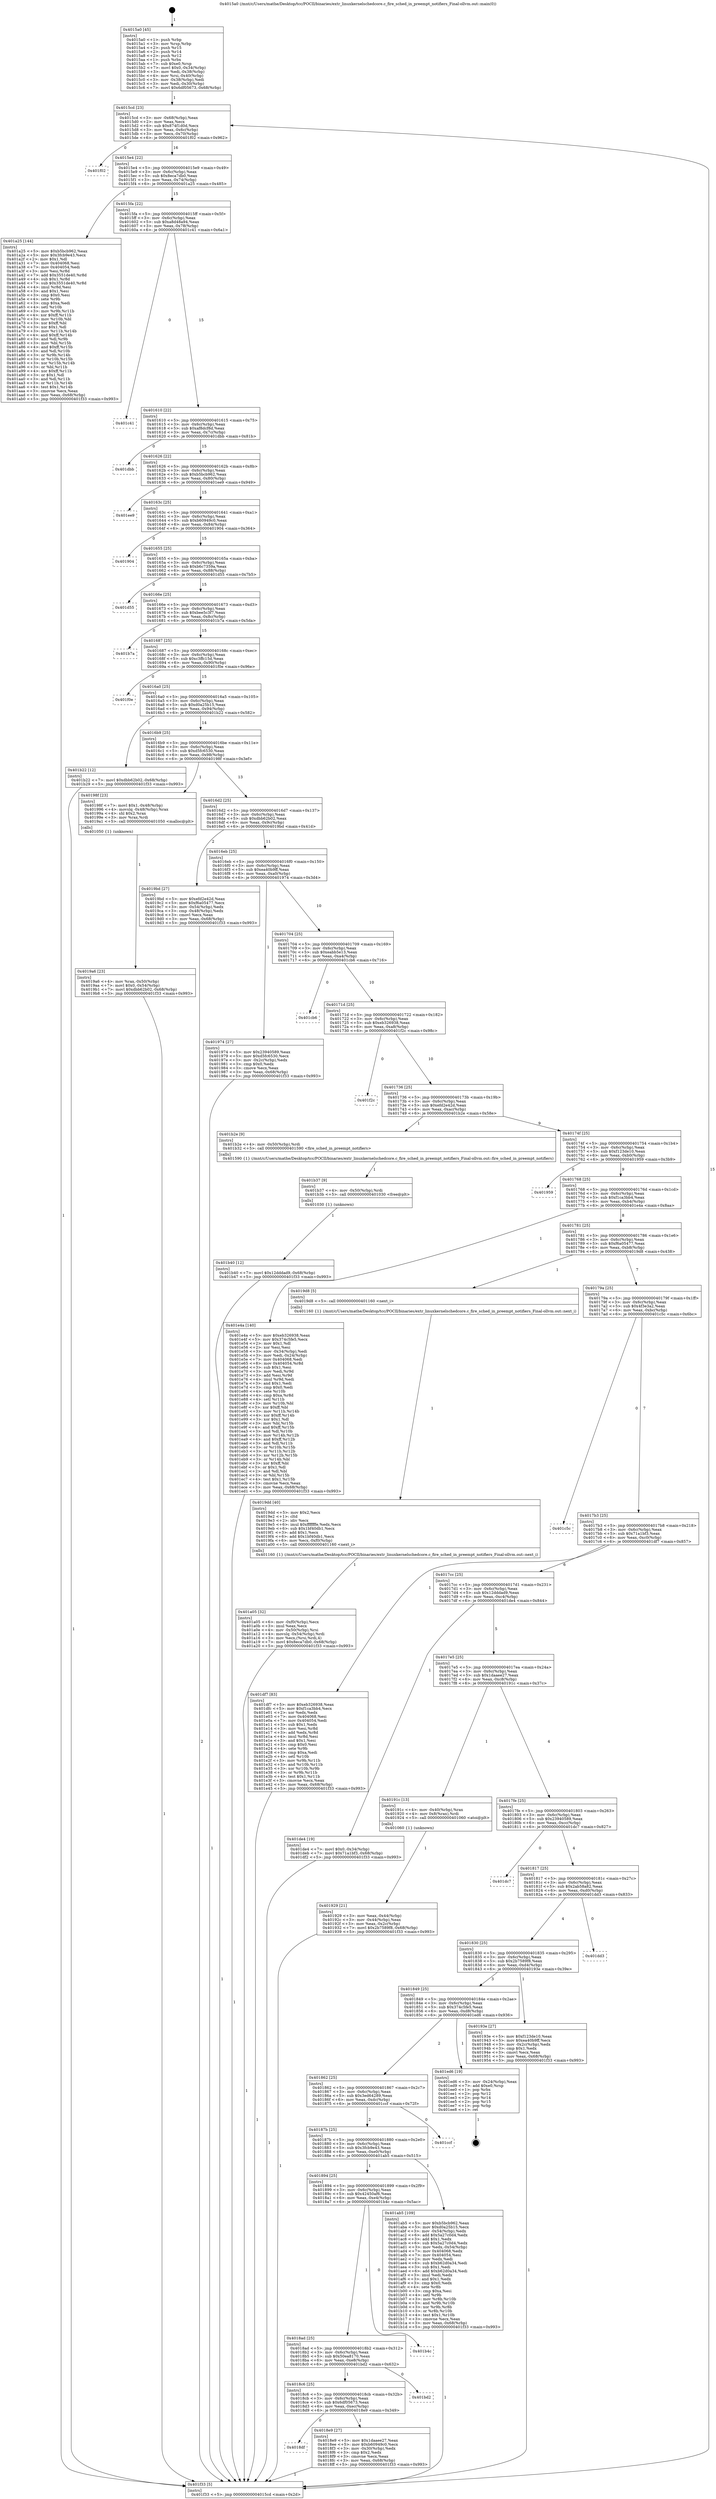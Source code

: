 digraph "0x4015a0" {
  label = "0x4015a0 (/mnt/c/Users/mathe/Desktop/tcc/POCII/binaries/extr_linuxkernelschedcore.c_fire_sched_in_preempt_notifiers_Final-ollvm.out::main(0))"
  labelloc = "t"
  node[shape=record]

  Entry [label="",width=0.3,height=0.3,shape=circle,fillcolor=black,style=filled]
  "0x4015cd" [label="{
     0x4015cd [23]\l
     | [instrs]\l
     &nbsp;&nbsp;0x4015cd \<+3\>: mov -0x68(%rbp),%eax\l
     &nbsp;&nbsp;0x4015d0 \<+2\>: mov %eax,%ecx\l
     &nbsp;&nbsp;0x4015d2 \<+6\>: sub $0x874f1d0d,%ecx\l
     &nbsp;&nbsp;0x4015d8 \<+3\>: mov %eax,-0x6c(%rbp)\l
     &nbsp;&nbsp;0x4015db \<+3\>: mov %ecx,-0x70(%rbp)\l
     &nbsp;&nbsp;0x4015de \<+6\>: je 0000000000401f02 \<main+0x962\>\l
  }"]
  "0x401f02" [label="{
     0x401f02\l
  }", style=dashed]
  "0x4015e4" [label="{
     0x4015e4 [22]\l
     | [instrs]\l
     &nbsp;&nbsp;0x4015e4 \<+5\>: jmp 00000000004015e9 \<main+0x49\>\l
     &nbsp;&nbsp;0x4015e9 \<+3\>: mov -0x6c(%rbp),%eax\l
     &nbsp;&nbsp;0x4015ec \<+5\>: sub $0x8eca7db0,%eax\l
     &nbsp;&nbsp;0x4015f1 \<+3\>: mov %eax,-0x74(%rbp)\l
     &nbsp;&nbsp;0x4015f4 \<+6\>: je 0000000000401a25 \<main+0x485\>\l
  }"]
  Exit [label="",width=0.3,height=0.3,shape=circle,fillcolor=black,style=filled,peripheries=2]
  "0x401a25" [label="{
     0x401a25 [144]\l
     | [instrs]\l
     &nbsp;&nbsp;0x401a25 \<+5\>: mov $0xb5bcb962,%eax\l
     &nbsp;&nbsp;0x401a2a \<+5\>: mov $0x3fcb9e43,%ecx\l
     &nbsp;&nbsp;0x401a2f \<+2\>: mov $0x1,%dl\l
     &nbsp;&nbsp;0x401a31 \<+7\>: mov 0x404068,%esi\l
     &nbsp;&nbsp;0x401a38 \<+7\>: mov 0x404054,%edi\l
     &nbsp;&nbsp;0x401a3f \<+3\>: mov %esi,%r8d\l
     &nbsp;&nbsp;0x401a42 \<+7\>: add $0x3551de40,%r8d\l
     &nbsp;&nbsp;0x401a49 \<+4\>: sub $0x1,%r8d\l
     &nbsp;&nbsp;0x401a4d \<+7\>: sub $0x3551de40,%r8d\l
     &nbsp;&nbsp;0x401a54 \<+4\>: imul %r8d,%esi\l
     &nbsp;&nbsp;0x401a58 \<+3\>: and $0x1,%esi\l
     &nbsp;&nbsp;0x401a5b \<+3\>: cmp $0x0,%esi\l
     &nbsp;&nbsp;0x401a5e \<+4\>: sete %r9b\l
     &nbsp;&nbsp;0x401a62 \<+3\>: cmp $0xa,%edi\l
     &nbsp;&nbsp;0x401a65 \<+4\>: setl %r10b\l
     &nbsp;&nbsp;0x401a69 \<+3\>: mov %r9b,%r11b\l
     &nbsp;&nbsp;0x401a6c \<+4\>: xor $0xff,%r11b\l
     &nbsp;&nbsp;0x401a70 \<+3\>: mov %r10b,%bl\l
     &nbsp;&nbsp;0x401a73 \<+3\>: xor $0xff,%bl\l
     &nbsp;&nbsp;0x401a76 \<+3\>: xor $0x1,%dl\l
     &nbsp;&nbsp;0x401a79 \<+3\>: mov %r11b,%r14b\l
     &nbsp;&nbsp;0x401a7c \<+4\>: and $0xff,%r14b\l
     &nbsp;&nbsp;0x401a80 \<+3\>: and %dl,%r9b\l
     &nbsp;&nbsp;0x401a83 \<+3\>: mov %bl,%r15b\l
     &nbsp;&nbsp;0x401a86 \<+4\>: and $0xff,%r15b\l
     &nbsp;&nbsp;0x401a8a \<+3\>: and %dl,%r10b\l
     &nbsp;&nbsp;0x401a8d \<+3\>: or %r9b,%r14b\l
     &nbsp;&nbsp;0x401a90 \<+3\>: or %r10b,%r15b\l
     &nbsp;&nbsp;0x401a93 \<+3\>: xor %r15b,%r14b\l
     &nbsp;&nbsp;0x401a96 \<+3\>: or %bl,%r11b\l
     &nbsp;&nbsp;0x401a99 \<+4\>: xor $0xff,%r11b\l
     &nbsp;&nbsp;0x401a9d \<+3\>: or $0x1,%dl\l
     &nbsp;&nbsp;0x401aa0 \<+3\>: and %dl,%r11b\l
     &nbsp;&nbsp;0x401aa3 \<+3\>: or %r11b,%r14b\l
     &nbsp;&nbsp;0x401aa6 \<+4\>: test $0x1,%r14b\l
     &nbsp;&nbsp;0x401aaa \<+3\>: cmovne %ecx,%eax\l
     &nbsp;&nbsp;0x401aad \<+3\>: mov %eax,-0x68(%rbp)\l
     &nbsp;&nbsp;0x401ab0 \<+5\>: jmp 0000000000401f33 \<main+0x993\>\l
  }"]
  "0x4015fa" [label="{
     0x4015fa [22]\l
     | [instrs]\l
     &nbsp;&nbsp;0x4015fa \<+5\>: jmp 00000000004015ff \<main+0x5f\>\l
     &nbsp;&nbsp;0x4015ff \<+3\>: mov -0x6c(%rbp),%eax\l
     &nbsp;&nbsp;0x401602 \<+5\>: sub $0xa8d48a94,%eax\l
     &nbsp;&nbsp;0x401607 \<+3\>: mov %eax,-0x78(%rbp)\l
     &nbsp;&nbsp;0x40160a \<+6\>: je 0000000000401c41 \<main+0x6a1\>\l
  }"]
  "0x401b40" [label="{
     0x401b40 [12]\l
     | [instrs]\l
     &nbsp;&nbsp;0x401b40 \<+7\>: movl $0x12dddad9,-0x68(%rbp)\l
     &nbsp;&nbsp;0x401b47 \<+5\>: jmp 0000000000401f33 \<main+0x993\>\l
  }"]
  "0x401c41" [label="{
     0x401c41\l
  }", style=dashed]
  "0x401610" [label="{
     0x401610 [22]\l
     | [instrs]\l
     &nbsp;&nbsp;0x401610 \<+5\>: jmp 0000000000401615 \<main+0x75\>\l
     &nbsp;&nbsp;0x401615 \<+3\>: mov -0x6c(%rbp),%eax\l
     &nbsp;&nbsp;0x401618 \<+5\>: sub $0xaf8dcf8d,%eax\l
     &nbsp;&nbsp;0x40161d \<+3\>: mov %eax,-0x7c(%rbp)\l
     &nbsp;&nbsp;0x401620 \<+6\>: je 0000000000401dbb \<main+0x81b\>\l
  }"]
  "0x401b37" [label="{
     0x401b37 [9]\l
     | [instrs]\l
     &nbsp;&nbsp;0x401b37 \<+4\>: mov -0x50(%rbp),%rdi\l
     &nbsp;&nbsp;0x401b3b \<+5\>: call 0000000000401030 \<free@plt\>\l
     | [calls]\l
     &nbsp;&nbsp;0x401030 \{1\} (unknown)\l
  }"]
  "0x401dbb" [label="{
     0x401dbb\l
  }", style=dashed]
  "0x401626" [label="{
     0x401626 [22]\l
     | [instrs]\l
     &nbsp;&nbsp;0x401626 \<+5\>: jmp 000000000040162b \<main+0x8b\>\l
     &nbsp;&nbsp;0x40162b \<+3\>: mov -0x6c(%rbp),%eax\l
     &nbsp;&nbsp;0x40162e \<+5\>: sub $0xb5bcb962,%eax\l
     &nbsp;&nbsp;0x401633 \<+3\>: mov %eax,-0x80(%rbp)\l
     &nbsp;&nbsp;0x401636 \<+6\>: je 0000000000401ee9 \<main+0x949\>\l
  }"]
  "0x401a05" [label="{
     0x401a05 [32]\l
     | [instrs]\l
     &nbsp;&nbsp;0x401a05 \<+6\>: mov -0xf0(%rbp),%ecx\l
     &nbsp;&nbsp;0x401a0b \<+3\>: imul %eax,%ecx\l
     &nbsp;&nbsp;0x401a0e \<+4\>: mov -0x50(%rbp),%rsi\l
     &nbsp;&nbsp;0x401a12 \<+4\>: movslq -0x54(%rbp),%rdi\l
     &nbsp;&nbsp;0x401a16 \<+3\>: mov %ecx,(%rsi,%rdi,4)\l
     &nbsp;&nbsp;0x401a19 \<+7\>: movl $0x8eca7db0,-0x68(%rbp)\l
     &nbsp;&nbsp;0x401a20 \<+5\>: jmp 0000000000401f33 \<main+0x993\>\l
  }"]
  "0x401ee9" [label="{
     0x401ee9\l
  }", style=dashed]
  "0x40163c" [label="{
     0x40163c [25]\l
     | [instrs]\l
     &nbsp;&nbsp;0x40163c \<+5\>: jmp 0000000000401641 \<main+0xa1\>\l
     &nbsp;&nbsp;0x401641 \<+3\>: mov -0x6c(%rbp),%eax\l
     &nbsp;&nbsp;0x401644 \<+5\>: sub $0xb60949c0,%eax\l
     &nbsp;&nbsp;0x401649 \<+6\>: mov %eax,-0x84(%rbp)\l
     &nbsp;&nbsp;0x40164f \<+6\>: je 0000000000401904 \<main+0x364\>\l
  }"]
  "0x4019dd" [label="{
     0x4019dd [40]\l
     | [instrs]\l
     &nbsp;&nbsp;0x4019dd \<+5\>: mov $0x2,%ecx\l
     &nbsp;&nbsp;0x4019e2 \<+1\>: cltd\l
     &nbsp;&nbsp;0x4019e3 \<+2\>: idiv %ecx\l
     &nbsp;&nbsp;0x4019e5 \<+6\>: imul $0xfffffffe,%edx,%ecx\l
     &nbsp;&nbsp;0x4019eb \<+6\>: sub $0x1bf40db1,%ecx\l
     &nbsp;&nbsp;0x4019f1 \<+3\>: add $0x1,%ecx\l
     &nbsp;&nbsp;0x4019f4 \<+6\>: add $0x1bf40db1,%ecx\l
     &nbsp;&nbsp;0x4019fa \<+6\>: mov %ecx,-0xf0(%rbp)\l
     &nbsp;&nbsp;0x401a00 \<+5\>: call 0000000000401160 \<next_i\>\l
     | [calls]\l
     &nbsp;&nbsp;0x401160 \{1\} (/mnt/c/Users/mathe/Desktop/tcc/POCII/binaries/extr_linuxkernelschedcore.c_fire_sched_in_preempt_notifiers_Final-ollvm.out::next_i)\l
  }"]
  "0x401904" [label="{
     0x401904\l
  }", style=dashed]
  "0x401655" [label="{
     0x401655 [25]\l
     | [instrs]\l
     &nbsp;&nbsp;0x401655 \<+5\>: jmp 000000000040165a \<main+0xba\>\l
     &nbsp;&nbsp;0x40165a \<+3\>: mov -0x6c(%rbp),%eax\l
     &nbsp;&nbsp;0x40165d \<+5\>: sub $0xb6c7359a,%eax\l
     &nbsp;&nbsp;0x401662 \<+6\>: mov %eax,-0x88(%rbp)\l
     &nbsp;&nbsp;0x401668 \<+6\>: je 0000000000401d55 \<main+0x7b5\>\l
  }"]
  "0x4019a6" [label="{
     0x4019a6 [23]\l
     | [instrs]\l
     &nbsp;&nbsp;0x4019a6 \<+4\>: mov %rax,-0x50(%rbp)\l
     &nbsp;&nbsp;0x4019aa \<+7\>: movl $0x0,-0x54(%rbp)\l
     &nbsp;&nbsp;0x4019b1 \<+7\>: movl $0xdbb62b02,-0x68(%rbp)\l
     &nbsp;&nbsp;0x4019b8 \<+5\>: jmp 0000000000401f33 \<main+0x993\>\l
  }"]
  "0x401d55" [label="{
     0x401d55\l
  }", style=dashed]
  "0x40166e" [label="{
     0x40166e [25]\l
     | [instrs]\l
     &nbsp;&nbsp;0x40166e \<+5\>: jmp 0000000000401673 \<main+0xd3\>\l
     &nbsp;&nbsp;0x401673 \<+3\>: mov -0x6c(%rbp),%eax\l
     &nbsp;&nbsp;0x401676 \<+5\>: sub $0xbee5c3f7,%eax\l
     &nbsp;&nbsp;0x40167b \<+6\>: mov %eax,-0x8c(%rbp)\l
     &nbsp;&nbsp;0x401681 \<+6\>: je 0000000000401b7a \<main+0x5da\>\l
  }"]
  "0x401929" [label="{
     0x401929 [21]\l
     | [instrs]\l
     &nbsp;&nbsp;0x401929 \<+3\>: mov %eax,-0x44(%rbp)\l
     &nbsp;&nbsp;0x40192c \<+3\>: mov -0x44(%rbp),%eax\l
     &nbsp;&nbsp;0x40192f \<+3\>: mov %eax,-0x2c(%rbp)\l
     &nbsp;&nbsp;0x401932 \<+7\>: movl $0x2b7589f8,-0x68(%rbp)\l
     &nbsp;&nbsp;0x401939 \<+5\>: jmp 0000000000401f33 \<main+0x993\>\l
  }"]
  "0x401b7a" [label="{
     0x401b7a\l
  }", style=dashed]
  "0x401687" [label="{
     0x401687 [25]\l
     | [instrs]\l
     &nbsp;&nbsp;0x401687 \<+5\>: jmp 000000000040168c \<main+0xec\>\l
     &nbsp;&nbsp;0x40168c \<+3\>: mov -0x6c(%rbp),%eax\l
     &nbsp;&nbsp;0x40168f \<+5\>: sub $0xc3ffc15d,%eax\l
     &nbsp;&nbsp;0x401694 \<+6\>: mov %eax,-0x90(%rbp)\l
     &nbsp;&nbsp;0x40169a \<+6\>: je 0000000000401f0e \<main+0x96e\>\l
  }"]
  "0x4015a0" [label="{
     0x4015a0 [45]\l
     | [instrs]\l
     &nbsp;&nbsp;0x4015a0 \<+1\>: push %rbp\l
     &nbsp;&nbsp;0x4015a1 \<+3\>: mov %rsp,%rbp\l
     &nbsp;&nbsp;0x4015a4 \<+2\>: push %r15\l
     &nbsp;&nbsp;0x4015a6 \<+2\>: push %r14\l
     &nbsp;&nbsp;0x4015a8 \<+2\>: push %r12\l
     &nbsp;&nbsp;0x4015aa \<+1\>: push %rbx\l
     &nbsp;&nbsp;0x4015ab \<+7\>: sub $0xe0,%rsp\l
     &nbsp;&nbsp;0x4015b2 \<+7\>: movl $0x0,-0x34(%rbp)\l
     &nbsp;&nbsp;0x4015b9 \<+3\>: mov %edi,-0x38(%rbp)\l
     &nbsp;&nbsp;0x4015bc \<+4\>: mov %rsi,-0x40(%rbp)\l
     &nbsp;&nbsp;0x4015c0 \<+3\>: mov -0x38(%rbp),%edi\l
     &nbsp;&nbsp;0x4015c3 \<+3\>: mov %edi,-0x30(%rbp)\l
     &nbsp;&nbsp;0x4015c6 \<+7\>: movl $0x6df05673,-0x68(%rbp)\l
  }"]
  "0x401f0e" [label="{
     0x401f0e\l
  }", style=dashed]
  "0x4016a0" [label="{
     0x4016a0 [25]\l
     | [instrs]\l
     &nbsp;&nbsp;0x4016a0 \<+5\>: jmp 00000000004016a5 \<main+0x105\>\l
     &nbsp;&nbsp;0x4016a5 \<+3\>: mov -0x6c(%rbp),%eax\l
     &nbsp;&nbsp;0x4016a8 \<+5\>: sub $0xd0a25b15,%eax\l
     &nbsp;&nbsp;0x4016ad \<+6\>: mov %eax,-0x94(%rbp)\l
     &nbsp;&nbsp;0x4016b3 \<+6\>: je 0000000000401b22 \<main+0x582\>\l
  }"]
  "0x401f33" [label="{
     0x401f33 [5]\l
     | [instrs]\l
     &nbsp;&nbsp;0x401f33 \<+5\>: jmp 00000000004015cd \<main+0x2d\>\l
  }"]
  "0x401b22" [label="{
     0x401b22 [12]\l
     | [instrs]\l
     &nbsp;&nbsp;0x401b22 \<+7\>: movl $0xdbb62b02,-0x68(%rbp)\l
     &nbsp;&nbsp;0x401b29 \<+5\>: jmp 0000000000401f33 \<main+0x993\>\l
  }"]
  "0x4016b9" [label="{
     0x4016b9 [25]\l
     | [instrs]\l
     &nbsp;&nbsp;0x4016b9 \<+5\>: jmp 00000000004016be \<main+0x11e\>\l
     &nbsp;&nbsp;0x4016be \<+3\>: mov -0x6c(%rbp),%eax\l
     &nbsp;&nbsp;0x4016c1 \<+5\>: sub $0xd5fc6530,%eax\l
     &nbsp;&nbsp;0x4016c6 \<+6\>: mov %eax,-0x98(%rbp)\l
     &nbsp;&nbsp;0x4016cc \<+6\>: je 000000000040198f \<main+0x3ef\>\l
  }"]
  "0x4018df" [label="{
     0x4018df\l
  }", style=dashed]
  "0x40198f" [label="{
     0x40198f [23]\l
     | [instrs]\l
     &nbsp;&nbsp;0x40198f \<+7\>: movl $0x1,-0x48(%rbp)\l
     &nbsp;&nbsp;0x401996 \<+4\>: movslq -0x48(%rbp),%rax\l
     &nbsp;&nbsp;0x40199a \<+4\>: shl $0x2,%rax\l
     &nbsp;&nbsp;0x40199e \<+3\>: mov %rax,%rdi\l
     &nbsp;&nbsp;0x4019a1 \<+5\>: call 0000000000401050 \<malloc@plt\>\l
     | [calls]\l
     &nbsp;&nbsp;0x401050 \{1\} (unknown)\l
  }"]
  "0x4016d2" [label="{
     0x4016d2 [25]\l
     | [instrs]\l
     &nbsp;&nbsp;0x4016d2 \<+5\>: jmp 00000000004016d7 \<main+0x137\>\l
     &nbsp;&nbsp;0x4016d7 \<+3\>: mov -0x6c(%rbp),%eax\l
     &nbsp;&nbsp;0x4016da \<+5\>: sub $0xdbb62b02,%eax\l
     &nbsp;&nbsp;0x4016df \<+6\>: mov %eax,-0x9c(%rbp)\l
     &nbsp;&nbsp;0x4016e5 \<+6\>: je 00000000004019bd \<main+0x41d\>\l
  }"]
  "0x4018e9" [label="{
     0x4018e9 [27]\l
     | [instrs]\l
     &nbsp;&nbsp;0x4018e9 \<+5\>: mov $0x1daaee27,%eax\l
     &nbsp;&nbsp;0x4018ee \<+5\>: mov $0xb60949c0,%ecx\l
     &nbsp;&nbsp;0x4018f3 \<+3\>: mov -0x30(%rbp),%edx\l
     &nbsp;&nbsp;0x4018f6 \<+3\>: cmp $0x2,%edx\l
     &nbsp;&nbsp;0x4018f9 \<+3\>: cmovne %ecx,%eax\l
     &nbsp;&nbsp;0x4018fc \<+3\>: mov %eax,-0x68(%rbp)\l
     &nbsp;&nbsp;0x4018ff \<+5\>: jmp 0000000000401f33 \<main+0x993\>\l
  }"]
  "0x4019bd" [label="{
     0x4019bd [27]\l
     | [instrs]\l
     &nbsp;&nbsp;0x4019bd \<+5\>: mov $0xefd2e42d,%eax\l
     &nbsp;&nbsp;0x4019c2 \<+5\>: mov $0xf6a05477,%ecx\l
     &nbsp;&nbsp;0x4019c7 \<+3\>: mov -0x54(%rbp),%edx\l
     &nbsp;&nbsp;0x4019ca \<+3\>: cmp -0x48(%rbp),%edx\l
     &nbsp;&nbsp;0x4019cd \<+3\>: cmovl %ecx,%eax\l
     &nbsp;&nbsp;0x4019d0 \<+3\>: mov %eax,-0x68(%rbp)\l
     &nbsp;&nbsp;0x4019d3 \<+5\>: jmp 0000000000401f33 \<main+0x993\>\l
  }"]
  "0x4016eb" [label="{
     0x4016eb [25]\l
     | [instrs]\l
     &nbsp;&nbsp;0x4016eb \<+5\>: jmp 00000000004016f0 \<main+0x150\>\l
     &nbsp;&nbsp;0x4016f0 \<+3\>: mov -0x6c(%rbp),%eax\l
     &nbsp;&nbsp;0x4016f3 \<+5\>: sub $0xea40b9ff,%eax\l
     &nbsp;&nbsp;0x4016f8 \<+6\>: mov %eax,-0xa0(%rbp)\l
     &nbsp;&nbsp;0x4016fe \<+6\>: je 0000000000401974 \<main+0x3d4\>\l
  }"]
  "0x4018c6" [label="{
     0x4018c6 [25]\l
     | [instrs]\l
     &nbsp;&nbsp;0x4018c6 \<+5\>: jmp 00000000004018cb \<main+0x32b\>\l
     &nbsp;&nbsp;0x4018cb \<+3\>: mov -0x6c(%rbp),%eax\l
     &nbsp;&nbsp;0x4018ce \<+5\>: sub $0x6df05673,%eax\l
     &nbsp;&nbsp;0x4018d3 \<+6\>: mov %eax,-0xec(%rbp)\l
     &nbsp;&nbsp;0x4018d9 \<+6\>: je 00000000004018e9 \<main+0x349\>\l
  }"]
  "0x401974" [label="{
     0x401974 [27]\l
     | [instrs]\l
     &nbsp;&nbsp;0x401974 \<+5\>: mov $0x23940589,%eax\l
     &nbsp;&nbsp;0x401979 \<+5\>: mov $0xd5fc6530,%ecx\l
     &nbsp;&nbsp;0x40197e \<+3\>: mov -0x2c(%rbp),%edx\l
     &nbsp;&nbsp;0x401981 \<+3\>: cmp $0x0,%edx\l
     &nbsp;&nbsp;0x401984 \<+3\>: cmove %ecx,%eax\l
     &nbsp;&nbsp;0x401987 \<+3\>: mov %eax,-0x68(%rbp)\l
     &nbsp;&nbsp;0x40198a \<+5\>: jmp 0000000000401f33 \<main+0x993\>\l
  }"]
  "0x401704" [label="{
     0x401704 [25]\l
     | [instrs]\l
     &nbsp;&nbsp;0x401704 \<+5\>: jmp 0000000000401709 \<main+0x169\>\l
     &nbsp;&nbsp;0x401709 \<+3\>: mov -0x6c(%rbp),%eax\l
     &nbsp;&nbsp;0x40170c \<+5\>: sub $0xeabb5e13,%eax\l
     &nbsp;&nbsp;0x401711 \<+6\>: mov %eax,-0xa4(%rbp)\l
     &nbsp;&nbsp;0x401717 \<+6\>: je 0000000000401cb6 \<main+0x716\>\l
  }"]
  "0x401bd2" [label="{
     0x401bd2\l
  }", style=dashed]
  "0x401cb6" [label="{
     0x401cb6\l
  }", style=dashed]
  "0x40171d" [label="{
     0x40171d [25]\l
     | [instrs]\l
     &nbsp;&nbsp;0x40171d \<+5\>: jmp 0000000000401722 \<main+0x182\>\l
     &nbsp;&nbsp;0x401722 \<+3\>: mov -0x6c(%rbp),%eax\l
     &nbsp;&nbsp;0x401725 \<+5\>: sub $0xeb326938,%eax\l
     &nbsp;&nbsp;0x40172a \<+6\>: mov %eax,-0xa8(%rbp)\l
     &nbsp;&nbsp;0x401730 \<+6\>: je 0000000000401f2c \<main+0x98c\>\l
  }"]
  "0x4018ad" [label="{
     0x4018ad [25]\l
     | [instrs]\l
     &nbsp;&nbsp;0x4018ad \<+5\>: jmp 00000000004018b2 \<main+0x312\>\l
     &nbsp;&nbsp;0x4018b2 \<+3\>: mov -0x6c(%rbp),%eax\l
     &nbsp;&nbsp;0x4018b5 \<+5\>: sub $0x50ea8170,%eax\l
     &nbsp;&nbsp;0x4018ba \<+6\>: mov %eax,-0xe8(%rbp)\l
     &nbsp;&nbsp;0x4018c0 \<+6\>: je 0000000000401bd2 \<main+0x632\>\l
  }"]
  "0x401f2c" [label="{
     0x401f2c\l
  }", style=dashed]
  "0x401736" [label="{
     0x401736 [25]\l
     | [instrs]\l
     &nbsp;&nbsp;0x401736 \<+5\>: jmp 000000000040173b \<main+0x19b\>\l
     &nbsp;&nbsp;0x40173b \<+3\>: mov -0x6c(%rbp),%eax\l
     &nbsp;&nbsp;0x40173e \<+5\>: sub $0xefd2e42d,%eax\l
     &nbsp;&nbsp;0x401743 \<+6\>: mov %eax,-0xac(%rbp)\l
     &nbsp;&nbsp;0x401749 \<+6\>: je 0000000000401b2e \<main+0x58e\>\l
  }"]
  "0x401b4c" [label="{
     0x401b4c\l
  }", style=dashed]
  "0x401b2e" [label="{
     0x401b2e [9]\l
     | [instrs]\l
     &nbsp;&nbsp;0x401b2e \<+4\>: mov -0x50(%rbp),%rdi\l
     &nbsp;&nbsp;0x401b32 \<+5\>: call 0000000000401590 \<fire_sched_in_preempt_notifiers\>\l
     | [calls]\l
     &nbsp;&nbsp;0x401590 \{1\} (/mnt/c/Users/mathe/Desktop/tcc/POCII/binaries/extr_linuxkernelschedcore.c_fire_sched_in_preempt_notifiers_Final-ollvm.out::fire_sched_in_preempt_notifiers)\l
  }"]
  "0x40174f" [label="{
     0x40174f [25]\l
     | [instrs]\l
     &nbsp;&nbsp;0x40174f \<+5\>: jmp 0000000000401754 \<main+0x1b4\>\l
     &nbsp;&nbsp;0x401754 \<+3\>: mov -0x6c(%rbp),%eax\l
     &nbsp;&nbsp;0x401757 \<+5\>: sub $0xf123de10,%eax\l
     &nbsp;&nbsp;0x40175c \<+6\>: mov %eax,-0xb0(%rbp)\l
     &nbsp;&nbsp;0x401762 \<+6\>: je 0000000000401959 \<main+0x3b9\>\l
  }"]
  "0x401894" [label="{
     0x401894 [25]\l
     | [instrs]\l
     &nbsp;&nbsp;0x401894 \<+5\>: jmp 0000000000401899 \<main+0x2f9\>\l
     &nbsp;&nbsp;0x401899 \<+3\>: mov -0x6c(%rbp),%eax\l
     &nbsp;&nbsp;0x40189c \<+5\>: sub $0x42450af6,%eax\l
     &nbsp;&nbsp;0x4018a1 \<+6\>: mov %eax,-0xe4(%rbp)\l
     &nbsp;&nbsp;0x4018a7 \<+6\>: je 0000000000401b4c \<main+0x5ac\>\l
  }"]
  "0x401959" [label="{
     0x401959\l
  }", style=dashed]
  "0x401768" [label="{
     0x401768 [25]\l
     | [instrs]\l
     &nbsp;&nbsp;0x401768 \<+5\>: jmp 000000000040176d \<main+0x1cd\>\l
     &nbsp;&nbsp;0x40176d \<+3\>: mov -0x6c(%rbp),%eax\l
     &nbsp;&nbsp;0x401770 \<+5\>: sub $0xf1ca3bb4,%eax\l
     &nbsp;&nbsp;0x401775 \<+6\>: mov %eax,-0xb4(%rbp)\l
     &nbsp;&nbsp;0x40177b \<+6\>: je 0000000000401e4a \<main+0x8aa\>\l
  }"]
  "0x401ab5" [label="{
     0x401ab5 [109]\l
     | [instrs]\l
     &nbsp;&nbsp;0x401ab5 \<+5\>: mov $0xb5bcb962,%eax\l
     &nbsp;&nbsp;0x401aba \<+5\>: mov $0xd0a25b15,%ecx\l
     &nbsp;&nbsp;0x401abf \<+3\>: mov -0x54(%rbp),%edx\l
     &nbsp;&nbsp;0x401ac2 \<+6\>: add $0x5a27c0d4,%edx\l
     &nbsp;&nbsp;0x401ac8 \<+3\>: add $0x1,%edx\l
     &nbsp;&nbsp;0x401acb \<+6\>: sub $0x5a27c0d4,%edx\l
     &nbsp;&nbsp;0x401ad1 \<+3\>: mov %edx,-0x54(%rbp)\l
     &nbsp;&nbsp;0x401ad4 \<+7\>: mov 0x404068,%edx\l
     &nbsp;&nbsp;0x401adb \<+7\>: mov 0x404054,%esi\l
     &nbsp;&nbsp;0x401ae2 \<+2\>: mov %edx,%edi\l
     &nbsp;&nbsp;0x401ae4 \<+6\>: sub $0xb62d0a34,%edi\l
     &nbsp;&nbsp;0x401aea \<+3\>: sub $0x1,%edi\l
     &nbsp;&nbsp;0x401aed \<+6\>: add $0xb62d0a34,%edi\l
     &nbsp;&nbsp;0x401af3 \<+3\>: imul %edi,%edx\l
     &nbsp;&nbsp;0x401af6 \<+3\>: and $0x1,%edx\l
     &nbsp;&nbsp;0x401af9 \<+3\>: cmp $0x0,%edx\l
     &nbsp;&nbsp;0x401afc \<+4\>: sete %r8b\l
     &nbsp;&nbsp;0x401b00 \<+3\>: cmp $0xa,%esi\l
     &nbsp;&nbsp;0x401b03 \<+4\>: setl %r9b\l
     &nbsp;&nbsp;0x401b07 \<+3\>: mov %r8b,%r10b\l
     &nbsp;&nbsp;0x401b0a \<+3\>: and %r9b,%r10b\l
     &nbsp;&nbsp;0x401b0d \<+3\>: xor %r9b,%r8b\l
     &nbsp;&nbsp;0x401b10 \<+3\>: or %r8b,%r10b\l
     &nbsp;&nbsp;0x401b13 \<+4\>: test $0x1,%r10b\l
     &nbsp;&nbsp;0x401b17 \<+3\>: cmovne %ecx,%eax\l
     &nbsp;&nbsp;0x401b1a \<+3\>: mov %eax,-0x68(%rbp)\l
     &nbsp;&nbsp;0x401b1d \<+5\>: jmp 0000000000401f33 \<main+0x993\>\l
  }"]
  "0x401e4a" [label="{
     0x401e4a [140]\l
     | [instrs]\l
     &nbsp;&nbsp;0x401e4a \<+5\>: mov $0xeb326938,%eax\l
     &nbsp;&nbsp;0x401e4f \<+5\>: mov $0x374c5fe5,%ecx\l
     &nbsp;&nbsp;0x401e54 \<+2\>: mov $0x1,%dl\l
     &nbsp;&nbsp;0x401e56 \<+2\>: xor %esi,%esi\l
     &nbsp;&nbsp;0x401e58 \<+3\>: mov -0x34(%rbp),%edi\l
     &nbsp;&nbsp;0x401e5b \<+3\>: mov %edi,-0x24(%rbp)\l
     &nbsp;&nbsp;0x401e5e \<+7\>: mov 0x404068,%edi\l
     &nbsp;&nbsp;0x401e65 \<+8\>: mov 0x404054,%r8d\l
     &nbsp;&nbsp;0x401e6d \<+3\>: sub $0x1,%esi\l
     &nbsp;&nbsp;0x401e70 \<+3\>: mov %edi,%r9d\l
     &nbsp;&nbsp;0x401e73 \<+3\>: add %esi,%r9d\l
     &nbsp;&nbsp;0x401e76 \<+4\>: imul %r9d,%edi\l
     &nbsp;&nbsp;0x401e7a \<+3\>: and $0x1,%edi\l
     &nbsp;&nbsp;0x401e7d \<+3\>: cmp $0x0,%edi\l
     &nbsp;&nbsp;0x401e80 \<+4\>: sete %r10b\l
     &nbsp;&nbsp;0x401e84 \<+4\>: cmp $0xa,%r8d\l
     &nbsp;&nbsp;0x401e88 \<+4\>: setl %r11b\l
     &nbsp;&nbsp;0x401e8c \<+3\>: mov %r10b,%bl\l
     &nbsp;&nbsp;0x401e8f \<+3\>: xor $0xff,%bl\l
     &nbsp;&nbsp;0x401e92 \<+3\>: mov %r11b,%r14b\l
     &nbsp;&nbsp;0x401e95 \<+4\>: xor $0xff,%r14b\l
     &nbsp;&nbsp;0x401e99 \<+3\>: xor $0x1,%dl\l
     &nbsp;&nbsp;0x401e9c \<+3\>: mov %bl,%r15b\l
     &nbsp;&nbsp;0x401e9f \<+4\>: and $0xff,%r15b\l
     &nbsp;&nbsp;0x401ea3 \<+3\>: and %dl,%r10b\l
     &nbsp;&nbsp;0x401ea6 \<+3\>: mov %r14b,%r12b\l
     &nbsp;&nbsp;0x401ea9 \<+4\>: and $0xff,%r12b\l
     &nbsp;&nbsp;0x401ead \<+3\>: and %dl,%r11b\l
     &nbsp;&nbsp;0x401eb0 \<+3\>: or %r10b,%r15b\l
     &nbsp;&nbsp;0x401eb3 \<+3\>: or %r11b,%r12b\l
     &nbsp;&nbsp;0x401eb6 \<+3\>: xor %r12b,%r15b\l
     &nbsp;&nbsp;0x401eb9 \<+3\>: or %r14b,%bl\l
     &nbsp;&nbsp;0x401ebc \<+3\>: xor $0xff,%bl\l
     &nbsp;&nbsp;0x401ebf \<+3\>: or $0x1,%dl\l
     &nbsp;&nbsp;0x401ec2 \<+2\>: and %dl,%bl\l
     &nbsp;&nbsp;0x401ec4 \<+3\>: or %bl,%r15b\l
     &nbsp;&nbsp;0x401ec7 \<+4\>: test $0x1,%r15b\l
     &nbsp;&nbsp;0x401ecb \<+3\>: cmovne %ecx,%eax\l
     &nbsp;&nbsp;0x401ece \<+3\>: mov %eax,-0x68(%rbp)\l
     &nbsp;&nbsp;0x401ed1 \<+5\>: jmp 0000000000401f33 \<main+0x993\>\l
  }"]
  "0x401781" [label="{
     0x401781 [25]\l
     | [instrs]\l
     &nbsp;&nbsp;0x401781 \<+5\>: jmp 0000000000401786 \<main+0x1e6\>\l
     &nbsp;&nbsp;0x401786 \<+3\>: mov -0x6c(%rbp),%eax\l
     &nbsp;&nbsp;0x401789 \<+5\>: sub $0xf6a05477,%eax\l
     &nbsp;&nbsp;0x40178e \<+6\>: mov %eax,-0xb8(%rbp)\l
     &nbsp;&nbsp;0x401794 \<+6\>: je 00000000004019d8 \<main+0x438\>\l
  }"]
  "0x40187b" [label="{
     0x40187b [25]\l
     | [instrs]\l
     &nbsp;&nbsp;0x40187b \<+5\>: jmp 0000000000401880 \<main+0x2e0\>\l
     &nbsp;&nbsp;0x401880 \<+3\>: mov -0x6c(%rbp),%eax\l
     &nbsp;&nbsp;0x401883 \<+5\>: sub $0x3fcb9e43,%eax\l
     &nbsp;&nbsp;0x401888 \<+6\>: mov %eax,-0xe0(%rbp)\l
     &nbsp;&nbsp;0x40188e \<+6\>: je 0000000000401ab5 \<main+0x515\>\l
  }"]
  "0x4019d8" [label="{
     0x4019d8 [5]\l
     | [instrs]\l
     &nbsp;&nbsp;0x4019d8 \<+5\>: call 0000000000401160 \<next_i\>\l
     | [calls]\l
     &nbsp;&nbsp;0x401160 \{1\} (/mnt/c/Users/mathe/Desktop/tcc/POCII/binaries/extr_linuxkernelschedcore.c_fire_sched_in_preempt_notifiers_Final-ollvm.out::next_i)\l
  }"]
  "0x40179a" [label="{
     0x40179a [25]\l
     | [instrs]\l
     &nbsp;&nbsp;0x40179a \<+5\>: jmp 000000000040179f \<main+0x1ff\>\l
     &nbsp;&nbsp;0x40179f \<+3\>: mov -0x6c(%rbp),%eax\l
     &nbsp;&nbsp;0x4017a2 \<+5\>: sub $0x4f3e3a2,%eax\l
     &nbsp;&nbsp;0x4017a7 \<+6\>: mov %eax,-0xbc(%rbp)\l
     &nbsp;&nbsp;0x4017ad \<+6\>: je 0000000000401c5c \<main+0x6bc\>\l
  }"]
  "0x401ccf" [label="{
     0x401ccf\l
  }", style=dashed]
  "0x401c5c" [label="{
     0x401c5c\l
  }", style=dashed]
  "0x4017b3" [label="{
     0x4017b3 [25]\l
     | [instrs]\l
     &nbsp;&nbsp;0x4017b3 \<+5\>: jmp 00000000004017b8 \<main+0x218\>\l
     &nbsp;&nbsp;0x4017b8 \<+3\>: mov -0x6c(%rbp),%eax\l
     &nbsp;&nbsp;0x4017bb \<+5\>: sub $0x71a1bf3,%eax\l
     &nbsp;&nbsp;0x4017c0 \<+6\>: mov %eax,-0xc0(%rbp)\l
     &nbsp;&nbsp;0x4017c6 \<+6\>: je 0000000000401df7 \<main+0x857\>\l
  }"]
  "0x401862" [label="{
     0x401862 [25]\l
     | [instrs]\l
     &nbsp;&nbsp;0x401862 \<+5\>: jmp 0000000000401867 \<main+0x2c7\>\l
     &nbsp;&nbsp;0x401867 \<+3\>: mov -0x6c(%rbp),%eax\l
     &nbsp;&nbsp;0x40186a \<+5\>: sub $0x3ed64289,%eax\l
     &nbsp;&nbsp;0x40186f \<+6\>: mov %eax,-0xdc(%rbp)\l
     &nbsp;&nbsp;0x401875 \<+6\>: je 0000000000401ccf \<main+0x72f\>\l
  }"]
  "0x401df7" [label="{
     0x401df7 [83]\l
     | [instrs]\l
     &nbsp;&nbsp;0x401df7 \<+5\>: mov $0xeb326938,%eax\l
     &nbsp;&nbsp;0x401dfc \<+5\>: mov $0xf1ca3bb4,%ecx\l
     &nbsp;&nbsp;0x401e01 \<+2\>: xor %edx,%edx\l
     &nbsp;&nbsp;0x401e03 \<+7\>: mov 0x404068,%esi\l
     &nbsp;&nbsp;0x401e0a \<+7\>: mov 0x404054,%edi\l
     &nbsp;&nbsp;0x401e11 \<+3\>: sub $0x1,%edx\l
     &nbsp;&nbsp;0x401e14 \<+3\>: mov %esi,%r8d\l
     &nbsp;&nbsp;0x401e17 \<+3\>: add %edx,%r8d\l
     &nbsp;&nbsp;0x401e1a \<+4\>: imul %r8d,%esi\l
     &nbsp;&nbsp;0x401e1e \<+3\>: and $0x1,%esi\l
     &nbsp;&nbsp;0x401e21 \<+3\>: cmp $0x0,%esi\l
     &nbsp;&nbsp;0x401e24 \<+4\>: sete %r9b\l
     &nbsp;&nbsp;0x401e28 \<+3\>: cmp $0xa,%edi\l
     &nbsp;&nbsp;0x401e2b \<+4\>: setl %r10b\l
     &nbsp;&nbsp;0x401e2f \<+3\>: mov %r9b,%r11b\l
     &nbsp;&nbsp;0x401e32 \<+3\>: and %r10b,%r11b\l
     &nbsp;&nbsp;0x401e35 \<+3\>: xor %r10b,%r9b\l
     &nbsp;&nbsp;0x401e38 \<+3\>: or %r9b,%r11b\l
     &nbsp;&nbsp;0x401e3b \<+4\>: test $0x1,%r11b\l
     &nbsp;&nbsp;0x401e3f \<+3\>: cmovne %ecx,%eax\l
     &nbsp;&nbsp;0x401e42 \<+3\>: mov %eax,-0x68(%rbp)\l
     &nbsp;&nbsp;0x401e45 \<+5\>: jmp 0000000000401f33 \<main+0x993\>\l
  }"]
  "0x4017cc" [label="{
     0x4017cc [25]\l
     | [instrs]\l
     &nbsp;&nbsp;0x4017cc \<+5\>: jmp 00000000004017d1 \<main+0x231\>\l
     &nbsp;&nbsp;0x4017d1 \<+3\>: mov -0x6c(%rbp),%eax\l
     &nbsp;&nbsp;0x4017d4 \<+5\>: sub $0x12dddad9,%eax\l
     &nbsp;&nbsp;0x4017d9 \<+6\>: mov %eax,-0xc4(%rbp)\l
     &nbsp;&nbsp;0x4017df \<+6\>: je 0000000000401de4 \<main+0x844\>\l
  }"]
  "0x401ed6" [label="{
     0x401ed6 [19]\l
     | [instrs]\l
     &nbsp;&nbsp;0x401ed6 \<+3\>: mov -0x24(%rbp),%eax\l
     &nbsp;&nbsp;0x401ed9 \<+7\>: add $0xe0,%rsp\l
     &nbsp;&nbsp;0x401ee0 \<+1\>: pop %rbx\l
     &nbsp;&nbsp;0x401ee1 \<+2\>: pop %r12\l
     &nbsp;&nbsp;0x401ee3 \<+2\>: pop %r14\l
     &nbsp;&nbsp;0x401ee5 \<+2\>: pop %r15\l
     &nbsp;&nbsp;0x401ee7 \<+1\>: pop %rbp\l
     &nbsp;&nbsp;0x401ee8 \<+1\>: ret\l
  }"]
  "0x401de4" [label="{
     0x401de4 [19]\l
     | [instrs]\l
     &nbsp;&nbsp;0x401de4 \<+7\>: movl $0x0,-0x34(%rbp)\l
     &nbsp;&nbsp;0x401deb \<+7\>: movl $0x71a1bf3,-0x68(%rbp)\l
     &nbsp;&nbsp;0x401df2 \<+5\>: jmp 0000000000401f33 \<main+0x993\>\l
  }"]
  "0x4017e5" [label="{
     0x4017e5 [25]\l
     | [instrs]\l
     &nbsp;&nbsp;0x4017e5 \<+5\>: jmp 00000000004017ea \<main+0x24a\>\l
     &nbsp;&nbsp;0x4017ea \<+3\>: mov -0x6c(%rbp),%eax\l
     &nbsp;&nbsp;0x4017ed \<+5\>: sub $0x1daaee27,%eax\l
     &nbsp;&nbsp;0x4017f2 \<+6\>: mov %eax,-0xc8(%rbp)\l
     &nbsp;&nbsp;0x4017f8 \<+6\>: je 000000000040191c \<main+0x37c\>\l
  }"]
  "0x401849" [label="{
     0x401849 [25]\l
     | [instrs]\l
     &nbsp;&nbsp;0x401849 \<+5\>: jmp 000000000040184e \<main+0x2ae\>\l
     &nbsp;&nbsp;0x40184e \<+3\>: mov -0x6c(%rbp),%eax\l
     &nbsp;&nbsp;0x401851 \<+5\>: sub $0x374c5fe5,%eax\l
     &nbsp;&nbsp;0x401856 \<+6\>: mov %eax,-0xd8(%rbp)\l
     &nbsp;&nbsp;0x40185c \<+6\>: je 0000000000401ed6 \<main+0x936\>\l
  }"]
  "0x40191c" [label="{
     0x40191c [13]\l
     | [instrs]\l
     &nbsp;&nbsp;0x40191c \<+4\>: mov -0x40(%rbp),%rax\l
     &nbsp;&nbsp;0x401920 \<+4\>: mov 0x8(%rax),%rdi\l
     &nbsp;&nbsp;0x401924 \<+5\>: call 0000000000401060 \<atoi@plt\>\l
     | [calls]\l
     &nbsp;&nbsp;0x401060 \{1\} (unknown)\l
  }"]
  "0x4017fe" [label="{
     0x4017fe [25]\l
     | [instrs]\l
     &nbsp;&nbsp;0x4017fe \<+5\>: jmp 0000000000401803 \<main+0x263\>\l
     &nbsp;&nbsp;0x401803 \<+3\>: mov -0x6c(%rbp),%eax\l
     &nbsp;&nbsp;0x401806 \<+5\>: sub $0x23940589,%eax\l
     &nbsp;&nbsp;0x40180b \<+6\>: mov %eax,-0xcc(%rbp)\l
     &nbsp;&nbsp;0x401811 \<+6\>: je 0000000000401dc7 \<main+0x827\>\l
  }"]
  "0x40193e" [label="{
     0x40193e [27]\l
     | [instrs]\l
     &nbsp;&nbsp;0x40193e \<+5\>: mov $0xf123de10,%eax\l
     &nbsp;&nbsp;0x401943 \<+5\>: mov $0xea40b9ff,%ecx\l
     &nbsp;&nbsp;0x401948 \<+3\>: mov -0x2c(%rbp),%edx\l
     &nbsp;&nbsp;0x40194b \<+3\>: cmp $0x1,%edx\l
     &nbsp;&nbsp;0x40194e \<+3\>: cmovl %ecx,%eax\l
     &nbsp;&nbsp;0x401951 \<+3\>: mov %eax,-0x68(%rbp)\l
     &nbsp;&nbsp;0x401954 \<+5\>: jmp 0000000000401f33 \<main+0x993\>\l
  }"]
  "0x401dc7" [label="{
     0x401dc7\l
  }", style=dashed]
  "0x401817" [label="{
     0x401817 [25]\l
     | [instrs]\l
     &nbsp;&nbsp;0x401817 \<+5\>: jmp 000000000040181c \<main+0x27c\>\l
     &nbsp;&nbsp;0x40181c \<+3\>: mov -0x6c(%rbp),%eax\l
     &nbsp;&nbsp;0x40181f \<+5\>: sub $0x2ab58a82,%eax\l
     &nbsp;&nbsp;0x401824 \<+6\>: mov %eax,-0xd0(%rbp)\l
     &nbsp;&nbsp;0x40182a \<+6\>: je 0000000000401dd3 \<main+0x833\>\l
  }"]
  "0x401830" [label="{
     0x401830 [25]\l
     | [instrs]\l
     &nbsp;&nbsp;0x401830 \<+5\>: jmp 0000000000401835 \<main+0x295\>\l
     &nbsp;&nbsp;0x401835 \<+3\>: mov -0x6c(%rbp),%eax\l
     &nbsp;&nbsp;0x401838 \<+5\>: sub $0x2b7589f8,%eax\l
     &nbsp;&nbsp;0x40183d \<+6\>: mov %eax,-0xd4(%rbp)\l
     &nbsp;&nbsp;0x401843 \<+6\>: je 000000000040193e \<main+0x39e\>\l
  }"]
  "0x401dd3" [label="{
     0x401dd3\l
  }", style=dashed]
  Entry -> "0x4015a0" [label=" 1"]
  "0x4015cd" -> "0x401f02" [label=" 0"]
  "0x4015cd" -> "0x4015e4" [label=" 16"]
  "0x401ed6" -> Exit [label=" 1"]
  "0x4015e4" -> "0x401a25" [label=" 1"]
  "0x4015e4" -> "0x4015fa" [label=" 15"]
  "0x401e4a" -> "0x401f33" [label=" 1"]
  "0x4015fa" -> "0x401c41" [label=" 0"]
  "0x4015fa" -> "0x401610" [label=" 15"]
  "0x401df7" -> "0x401f33" [label=" 1"]
  "0x401610" -> "0x401dbb" [label=" 0"]
  "0x401610" -> "0x401626" [label=" 15"]
  "0x401de4" -> "0x401f33" [label=" 1"]
  "0x401626" -> "0x401ee9" [label=" 0"]
  "0x401626" -> "0x40163c" [label=" 15"]
  "0x401b40" -> "0x401f33" [label=" 1"]
  "0x40163c" -> "0x401904" [label=" 0"]
  "0x40163c" -> "0x401655" [label=" 15"]
  "0x401b37" -> "0x401b40" [label=" 1"]
  "0x401655" -> "0x401d55" [label=" 0"]
  "0x401655" -> "0x40166e" [label=" 15"]
  "0x401b2e" -> "0x401b37" [label=" 1"]
  "0x40166e" -> "0x401b7a" [label=" 0"]
  "0x40166e" -> "0x401687" [label=" 15"]
  "0x401b22" -> "0x401f33" [label=" 1"]
  "0x401687" -> "0x401f0e" [label=" 0"]
  "0x401687" -> "0x4016a0" [label=" 15"]
  "0x401ab5" -> "0x401f33" [label=" 1"]
  "0x4016a0" -> "0x401b22" [label=" 1"]
  "0x4016a0" -> "0x4016b9" [label=" 14"]
  "0x401a25" -> "0x401f33" [label=" 1"]
  "0x4016b9" -> "0x40198f" [label=" 1"]
  "0x4016b9" -> "0x4016d2" [label=" 13"]
  "0x401a05" -> "0x401f33" [label=" 1"]
  "0x4016d2" -> "0x4019bd" [label=" 2"]
  "0x4016d2" -> "0x4016eb" [label=" 11"]
  "0x4019dd" -> "0x401a05" [label=" 1"]
  "0x4016eb" -> "0x401974" [label=" 1"]
  "0x4016eb" -> "0x401704" [label=" 10"]
  "0x4019bd" -> "0x401f33" [label=" 2"]
  "0x401704" -> "0x401cb6" [label=" 0"]
  "0x401704" -> "0x40171d" [label=" 10"]
  "0x4019a6" -> "0x401f33" [label=" 1"]
  "0x40171d" -> "0x401f2c" [label=" 0"]
  "0x40171d" -> "0x401736" [label=" 10"]
  "0x401974" -> "0x401f33" [label=" 1"]
  "0x401736" -> "0x401b2e" [label=" 1"]
  "0x401736" -> "0x40174f" [label=" 9"]
  "0x40193e" -> "0x401f33" [label=" 1"]
  "0x40174f" -> "0x401959" [label=" 0"]
  "0x40174f" -> "0x401768" [label=" 9"]
  "0x40191c" -> "0x401929" [label=" 1"]
  "0x401768" -> "0x401e4a" [label=" 1"]
  "0x401768" -> "0x401781" [label=" 8"]
  "0x401f33" -> "0x4015cd" [label=" 15"]
  "0x401781" -> "0x4019d8" [label=" 1"]
  "0x401781" -> "0x40179a" [label=" 7"]
  "0x4018e9" -> "0x401f33" [label=" 1"]
  "0x40179a" -> "0x401c5c" [label=" 0"]
  "0x40179a" -> "0x4017b3" [label=" 7"]
  "0x4018c6" -> "0x4018df" [label=" 0"]
  "0x4017b3" -> "0x401df7" [label=" 1"]
  "0x4017b3" -> "0x4017cc" [label=" 6"]
  "0x4019d8" -> "0x4019dd" [label=" 1"]
  "0x4017cc" -> "0x401de4" [label=" 1"]
  "0x4017cc" -> "0x4017e5" [label=" 5"]
  "0x4018ad" -> "0x4018c6" [label=" 1"]
  "0x4017e5" -> "0x40191c" [label=" 1"]
  "0x4017e5" -> "0x4017fe" [label=" 4"]
  "0x40198f" -> "0x4019a6" [label=" 1"]
  "0x4017fe" -> "0x401dc7" [label=" 0"]
  "0x4017fe" -> "0x401817" [label=" 4"]
  "0x401894" -> "0x4018ad" [label=" 1"]
  "0x401817" -> "0x401dd3" [label=" 0"]
  "0x401817" -> "0x401830" [label=" 4"]
  "0x401894" -> "0x401b4c" [label=" 0"]
  "0x401830" -> "0x40193e" [label=" 1"]
  "0x401830" -> "0x401849" [label=" 3"]
  "0x4018ad" -> "0x401bd2" [label=" 0"]
  "0x401849" -> "0x401ed6" [label=" 1"]
  "0x401849" -> "0x401862" [label=" 2"]
  "0x4018c6" -> "0x4018e9" [label=" 1"]
  "0x401862" -> "0x401ccf" [label=" 0"]
  "0x401862" -> "0x40187b" [label=" 2"]
  "0x4015a0" -> "0x4015cd" [label=" 1"]
  "0x40187b" -> "0x401ab5" [label=" 1"]
  "0x40187b" -> "0x401894" [label=" 1"]
  "0x401929" -> "0x401f33" [label=" 1"]
}
